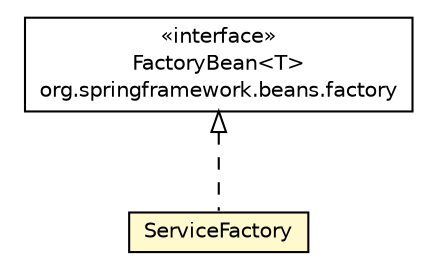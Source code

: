 #!/usr/local/bin/dot
#
# Class diagram 
# Generated by UMLGraph version R5_6_6-8-g8d7759 (http://www.umlgraph.org/)
#

digraph G {
	edge [fontname="Helvetica",fontsize=10,labelfontname="Helvetica",labelfontsize=10];
	node [fontname="Helvetica",fontsize=10,shape=plaintext];
	nodesep=0.25;
	ranksep=0.5;
	// org.dayatang.ioc.spring.beans.ServiceFactory
	c29 [label=<<table title="org.dayatang.ioc.spring.beans.ServiceFactory" border="0" cellborder="1" cellspacing="0" cellpadding="2" port="p" bgcolor="lemonChiffon" href="./ServiceFactory.html">
		<tr><td><table border="0" cellspacing="0" cellpadding="1">
<tr><td align="center" balign="center"> ServiceFactory </td></tr>
		</table></td></tr>
		</table>>, URL="./ServiceFactory.html", fontname="Helvetica", fontcolor="black", fontsize=10.0];
	//org.dayatang.ioc.spring.beans.ServiceFactory implements org.springframework.beans.factory.FactoryBean<T>
	c33:p -> c29:p [dir=back,arrowtail=empty,style=dashed];
	// org.springframework.beans.factory.FactoryBean<T>
	c33 [label=<<table title="org.springframework.beans.factory.FactoryBean" border="0" cellborder="1" cellspacing="0" cellpadding="2" port="p" href="http://java.sun.com/j2se/1.4.2/docs/api/org/springframework/beans/factory/FactoryBean.html">
		<tr><td><table border="0" cellspacing="0" cellpadding="1">
<tr><td align="center" balign="center"> &#171;interface&#187; </td></tr>
<tr><td align="center" balign="center"> FactoryBean&lt;T&gt; </td></tr>
<tr><td align="center" balign="center"> org.springframework.beans.factory </td></tr>
		</table></td></tr>
		</table>>, URL="http://java.sun.com/j2se/1.4.2/docs/api/org/springframework/beans/factory/FactoryBean.html", fontname="Helvetica", fontcolor="black", fontsize=10.0];
}

